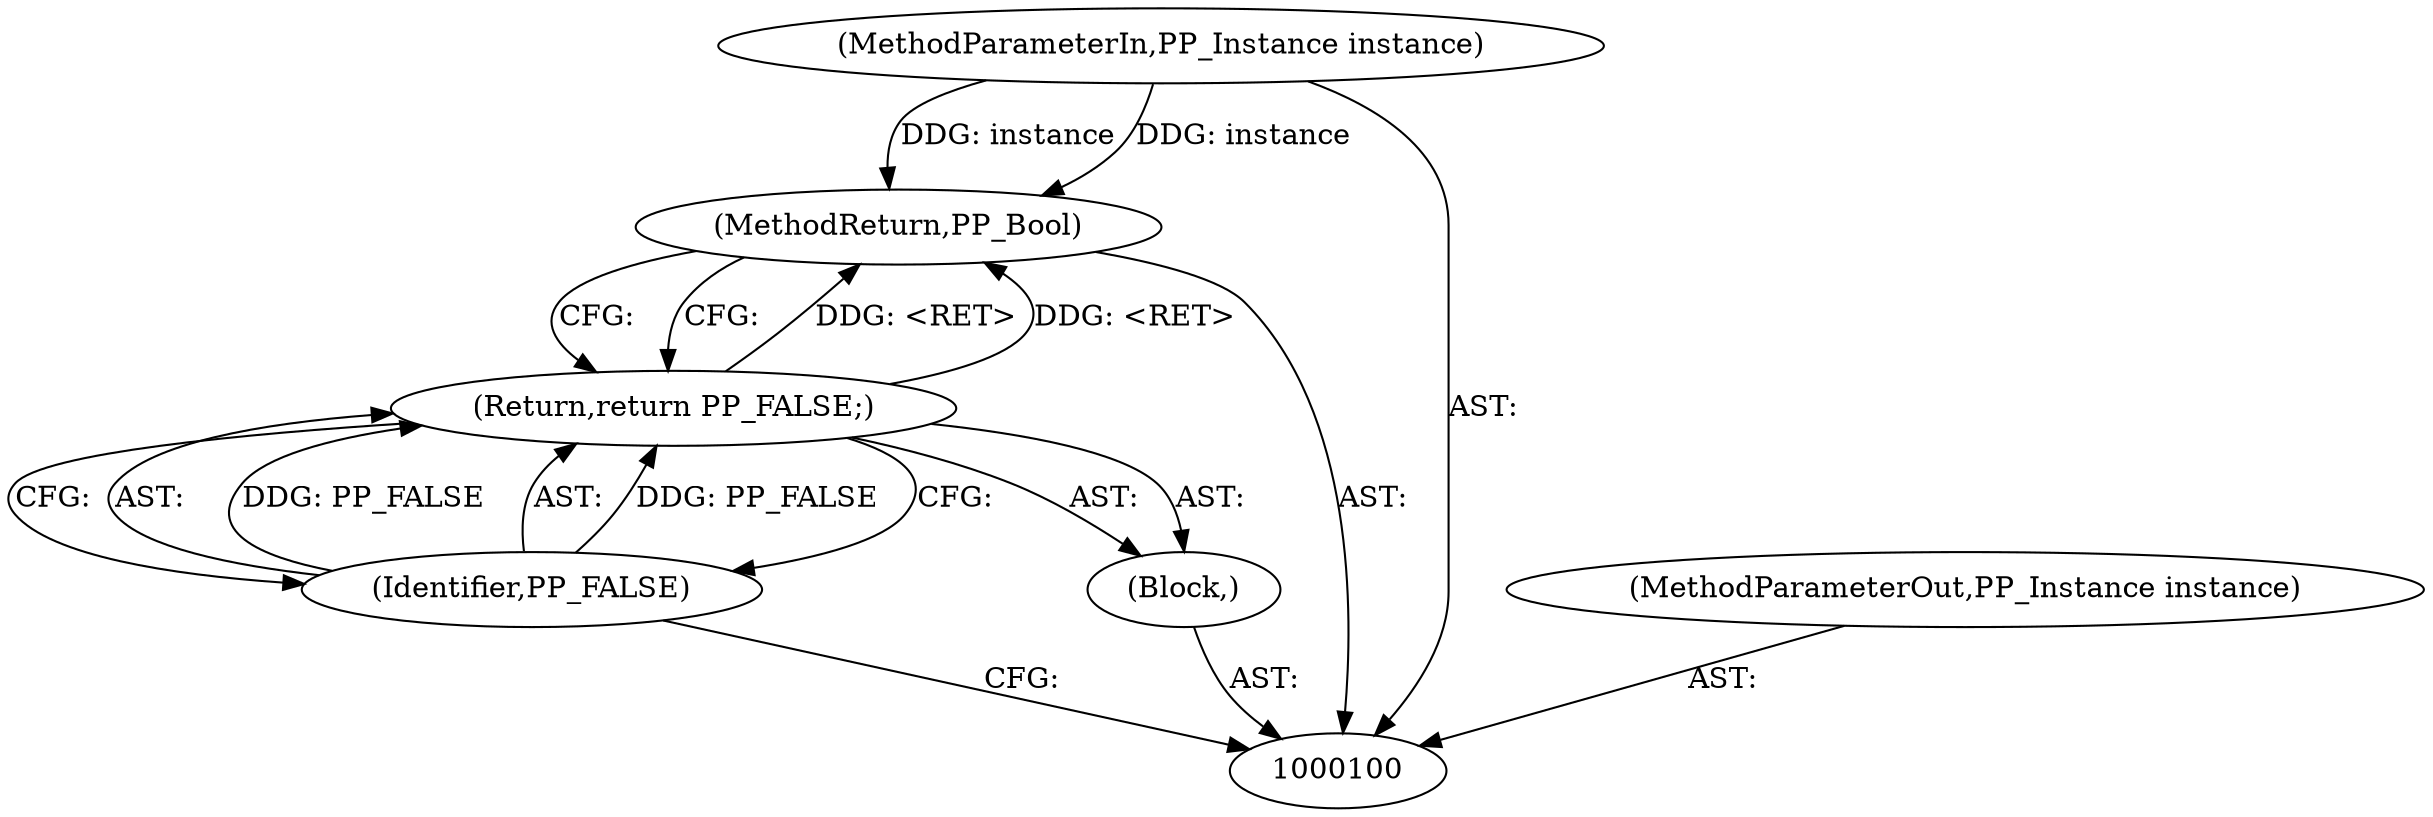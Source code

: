 digraph "0_Chrome_3b0d77670a0613f409110817455d2137576b485a_14" {
"1000105" [label="(MethodReturn,PP_Bool)"];
"1000101" [label="(MethodParameterIn,PP_Instance instance)"];
"1000111" [label="(MethodParameterOut,PP_Instance instance)"];
"1000102" [label="(Block,)"];
"1000104" [label="(Identifier,PP_FALSE)"];
"1000103" [label="(Return,return PP_FALSE;)"];
"1000105" -> "1000100"  [label="AST: "];
"1000105" -> "1000103"  [label="CFG: "];
"1000103" -> "1000105"  [label="DDG: <RET>"];
"1000101" -> "1000105"  [label="DDG: instance"];
"1000101" -> "1000100"  [label="AST: "];
"1000101" -> "1000105"  [label="DDG: instance"];
"1000111" -> "1000100"  [label="AST: "];
"1000102" -> "1000100"  [label="AST: "];
"1000103" -> "1000102"  [label="AST: "];
"1000104" -> "1000103"  [label="AST: "];
"1000104" -> "1000100"  [label="CFG: "];
"1000103" -> "1000104"  [label="CFG: "];
"1000104" -> "1000103"  [label="DDG: PP_FALSE"];
"1000103" -> "1000102"  [label="AST: "];
"1000103" -> "1000104"  [label="CFG: "];
"1000104" -> "1000103"  [label="AST: "];
"1000105" -> "1000103"  [label="CFG: "];
"1000103" -> "1000105"  [label="DDG: <RET>"];
"1000104" -> "1000103"  [label="DDG: PP_FALSE"];
}
